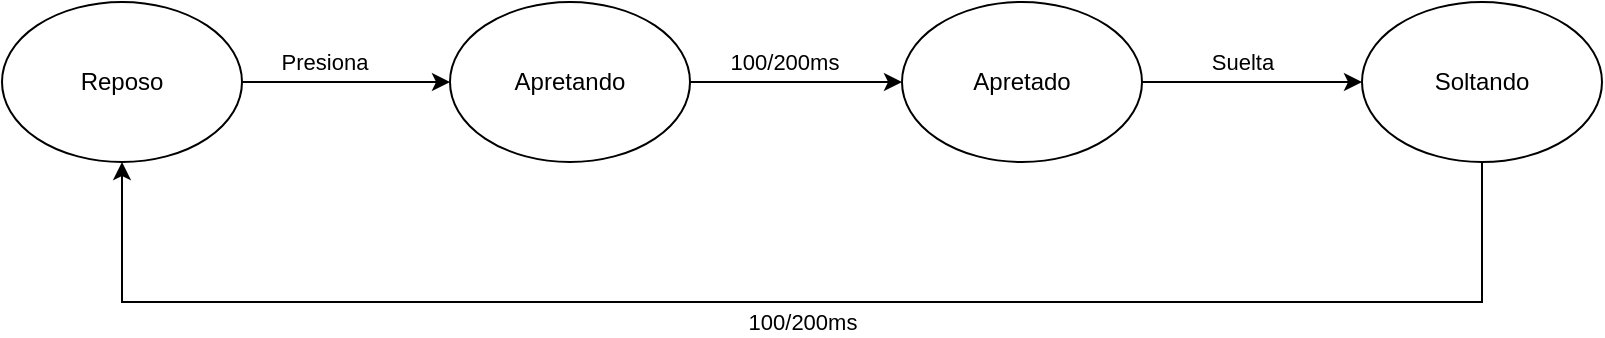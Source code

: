 <mxfile version="27.2.0">
  <diagram name="Page-1" id="-5PCMbEA47v5Vgmdig3Y">
    <mxGraphModel dx="1426" dy="749" grid="1" gridSize="10" guides="1" tooltips="1" connect="1" arrows="1" fold="1" page="1" pageScale="1" pageWidth="827" pageHeight="1169" math="0" shadow="0">
      <root>
        <mxCell id="0" />
        <mxCell id="1" parent="0" />
        <mxCell id="6kPvjrpUiPwS1ez4u8mN-7" style="edgeStyle=orthogonalEdgeStyle;rounded=0;orthogonalLoop=1;jettySize=auto;html=1;exitX=1;exitY=0.5;exitDx=0;exitDy=0;entryX=0;entryY=0.5;entryDx=0;entryDy=0;" parent="1" source="6kPvjrpUiPwS1ez4u8mN-2" target="6kPvjrpUiPwS1ez4u8mN-4" edge="1">
          <mxGeometry relative="1" as="geometry" />
        </mxCell>
        <mxCell id="6kPvjrpUiPwS1ez4u8mN-11" value="Presiona" style="edgeLabel;html=1;align=center;verticalAlign=middle;resizable=0;points=[];" parent="6kPvjrpUiPwS1ez4u8mN-7" vertex="1" connectable="0">
          <mxGeometry x="-0.211" y="-5" relative="1" as="geometry">
            <mxPoint y="-15" as="offset" />
          </mxGeometry>
        </mxCell>
        <mxCell id="6kPvjrpUiPwS1ez4u8mN-2" value="Reposo" style="ellipse;whiteSpace=wrap;html=1;" parent="1" vertex="1">
          <mxGeometry x="70" y="260" width="120" height="80" as="geometry" />
        </mxCell>
        <mxCell id="6kPvjrpUiPwS1ez4u8mN-8" style="edgeStyle=orthogonalEdgeStyle;rounded=0;orthogonalLoop=1;jettySize=auto;html=1;exitX=1;exitY=0.5;exitDx=0;exitDy=0;entryX=0;entryY=0.5;entryDx=0;entryDy=0;" parent="1" source="6kPvjrpUiPwS1ez4u8mN-4" target="6kPvjrpUiPwS1ez4u8mN-6" edge="1">
          <mxGeometry relative="1" as="geometry">
            <Array as="points">
              <mxPoint x="480" y="300" />
              <mxPoint x="480" y="300" />
            </Array>
          </mxGeometry>
        </mxCell>
        <mxCell id="PGYScj_XVppMUS_yUwft-3" value="100/200ms" style="edgeLabel;html=1;align=center;verticalAlign=middle;resizable=0;points=[];" parent="6kPvjrpUiPwS1ez4u8mN-8" vertex="1" connectable="0">
          <mxGeometry x="-0.113" y="3" relative="1" as="geometry">
            <mxPoint y="-7" as="offset" />
          </mxGeometry>
        </mxCell>
        <mxCell id="6kPvjrpUiPwS1ez4u8mN-4" value="Apretando" style="ellipse;whiteSpace=wrap;html=1;" parent="1" vertex="1">
          <mxGeometry x="294" y="260" width="120" height="80" as="geometry" />
        </mxCell>
        <mxCell id="6kPvjrpUiPwS1ez4u8mN-10" style="edgeStyle=orthogonalEdgeStyle;rounded=0;orthogonalLoop=1;jettySize=auto;html=1;exitX=0.5;exitY=1;exitDx=0;exitDy=0;entryX=0.5;entryY=1;entryDx=0;entryDy=0;" parent="1" source="6kPvjrpUiPwS1ez4u8mN-5" target="6kPvjrpUiPwS1ez4u8mN-2" edge="1">
          <mxGeometry relative="1" as="geometry">
            <Array as="points">
              <mxPoint x="810" y="410" />
              <mxPoint x="130" y="410" />
            </Array>
          </mxGeometry>
        </mxCell>
        <mxCell id="6kPvjrpUiPwS1ez4u8mN-14" value="100/200ms" style="edgeLabel;html=1;align=center;verticalAlign=middle;resizable=0;points=[];" parent="6kPvjrpUiPwS1ez4u8mN-10" vertex="1" connectable="0">
          <mxGeometry x="-0.044" relative="1" as="geometry">
            <mxPoint x="-18" y="10" as="offset" />
          </mxGeometry>
        </mxCell>
        <mxCell id="6kPvjrpUiPwS1ez4u8mN-5" value="Soltando" style="ellipse;whiteSpace=wrap;html=1;" parent="1" vertex="1">
          <mxGeometry x="750" y="260" width="120" height="80" as="geometry" />
        </mxCell>
        <mxCell id="6kPvjrpUiPwS1ez4u8mN-9" style="edgeStyle=orthogonalEdgeStyle;rounded=0;orthogonalLoop=1;jettySize=auto;html=1;exitX=1;exitY=0.5;exitDx=0;exitDy=0;entryX=0;entryY=0.5;entryDx=0;entryDy=0;" parent="1" source="6kPvjrpUiPwS1ez4u8mN-6" target="6kPvjrpUiPwS1ez4u8mN-5" edge="1">
          <mxGeometry relative="1" as="geometry" />
        </mxCell>
        <mxCell id="6kPvjrpUiPwS1ez4u8mN-13" value="Suelta" style="edgeLabel;html=1;align=center;verticalAlign=middle;resizable=0;points=[];" parent="6kPvjrpUiPwS1ez4u8mN-9" vertex="1" connectable="0">
          <mxGeometry x="-0.4" y="1" relative="1" as="geometry">
            <mxPoint x="17" y="-9" as="offset" />
          </mxGeometry>
        </mxCell>
        <mxCell id="6kPvjrpUiPwS1ez4u8mN-6" value="Apretado" style="ellipse;whiteSpace=wrap;html=1;" parent="1" vertex="1">
          <mxGeometry x="520" y="260" width="120" height="80" as="geometry" />
        </mxCell>
      </root>
    </mxGraphModel>
  </diagram>
</mxfile>
